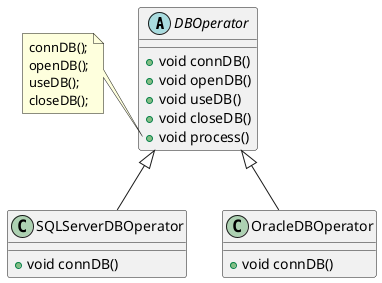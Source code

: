 @startuml 

skinparam DefaultFontName PingFangSC-Regular

abstract class DBOperator{
    + void connDB()
    + void openDB()
    + void useDB()
    + void closeDB()
    + void process()
}
note left of DBOperator::process
connDB();
openDB();
useDB();
closeDB();
end note

class SQLServerDBOperator{
    + void connDB()
}
class OracleDBOperator{
    + void connDB()
}

DBOperator <|-- SQLServerDBOperator
DBOperator <|-- OracleDBOperator

@enduml
